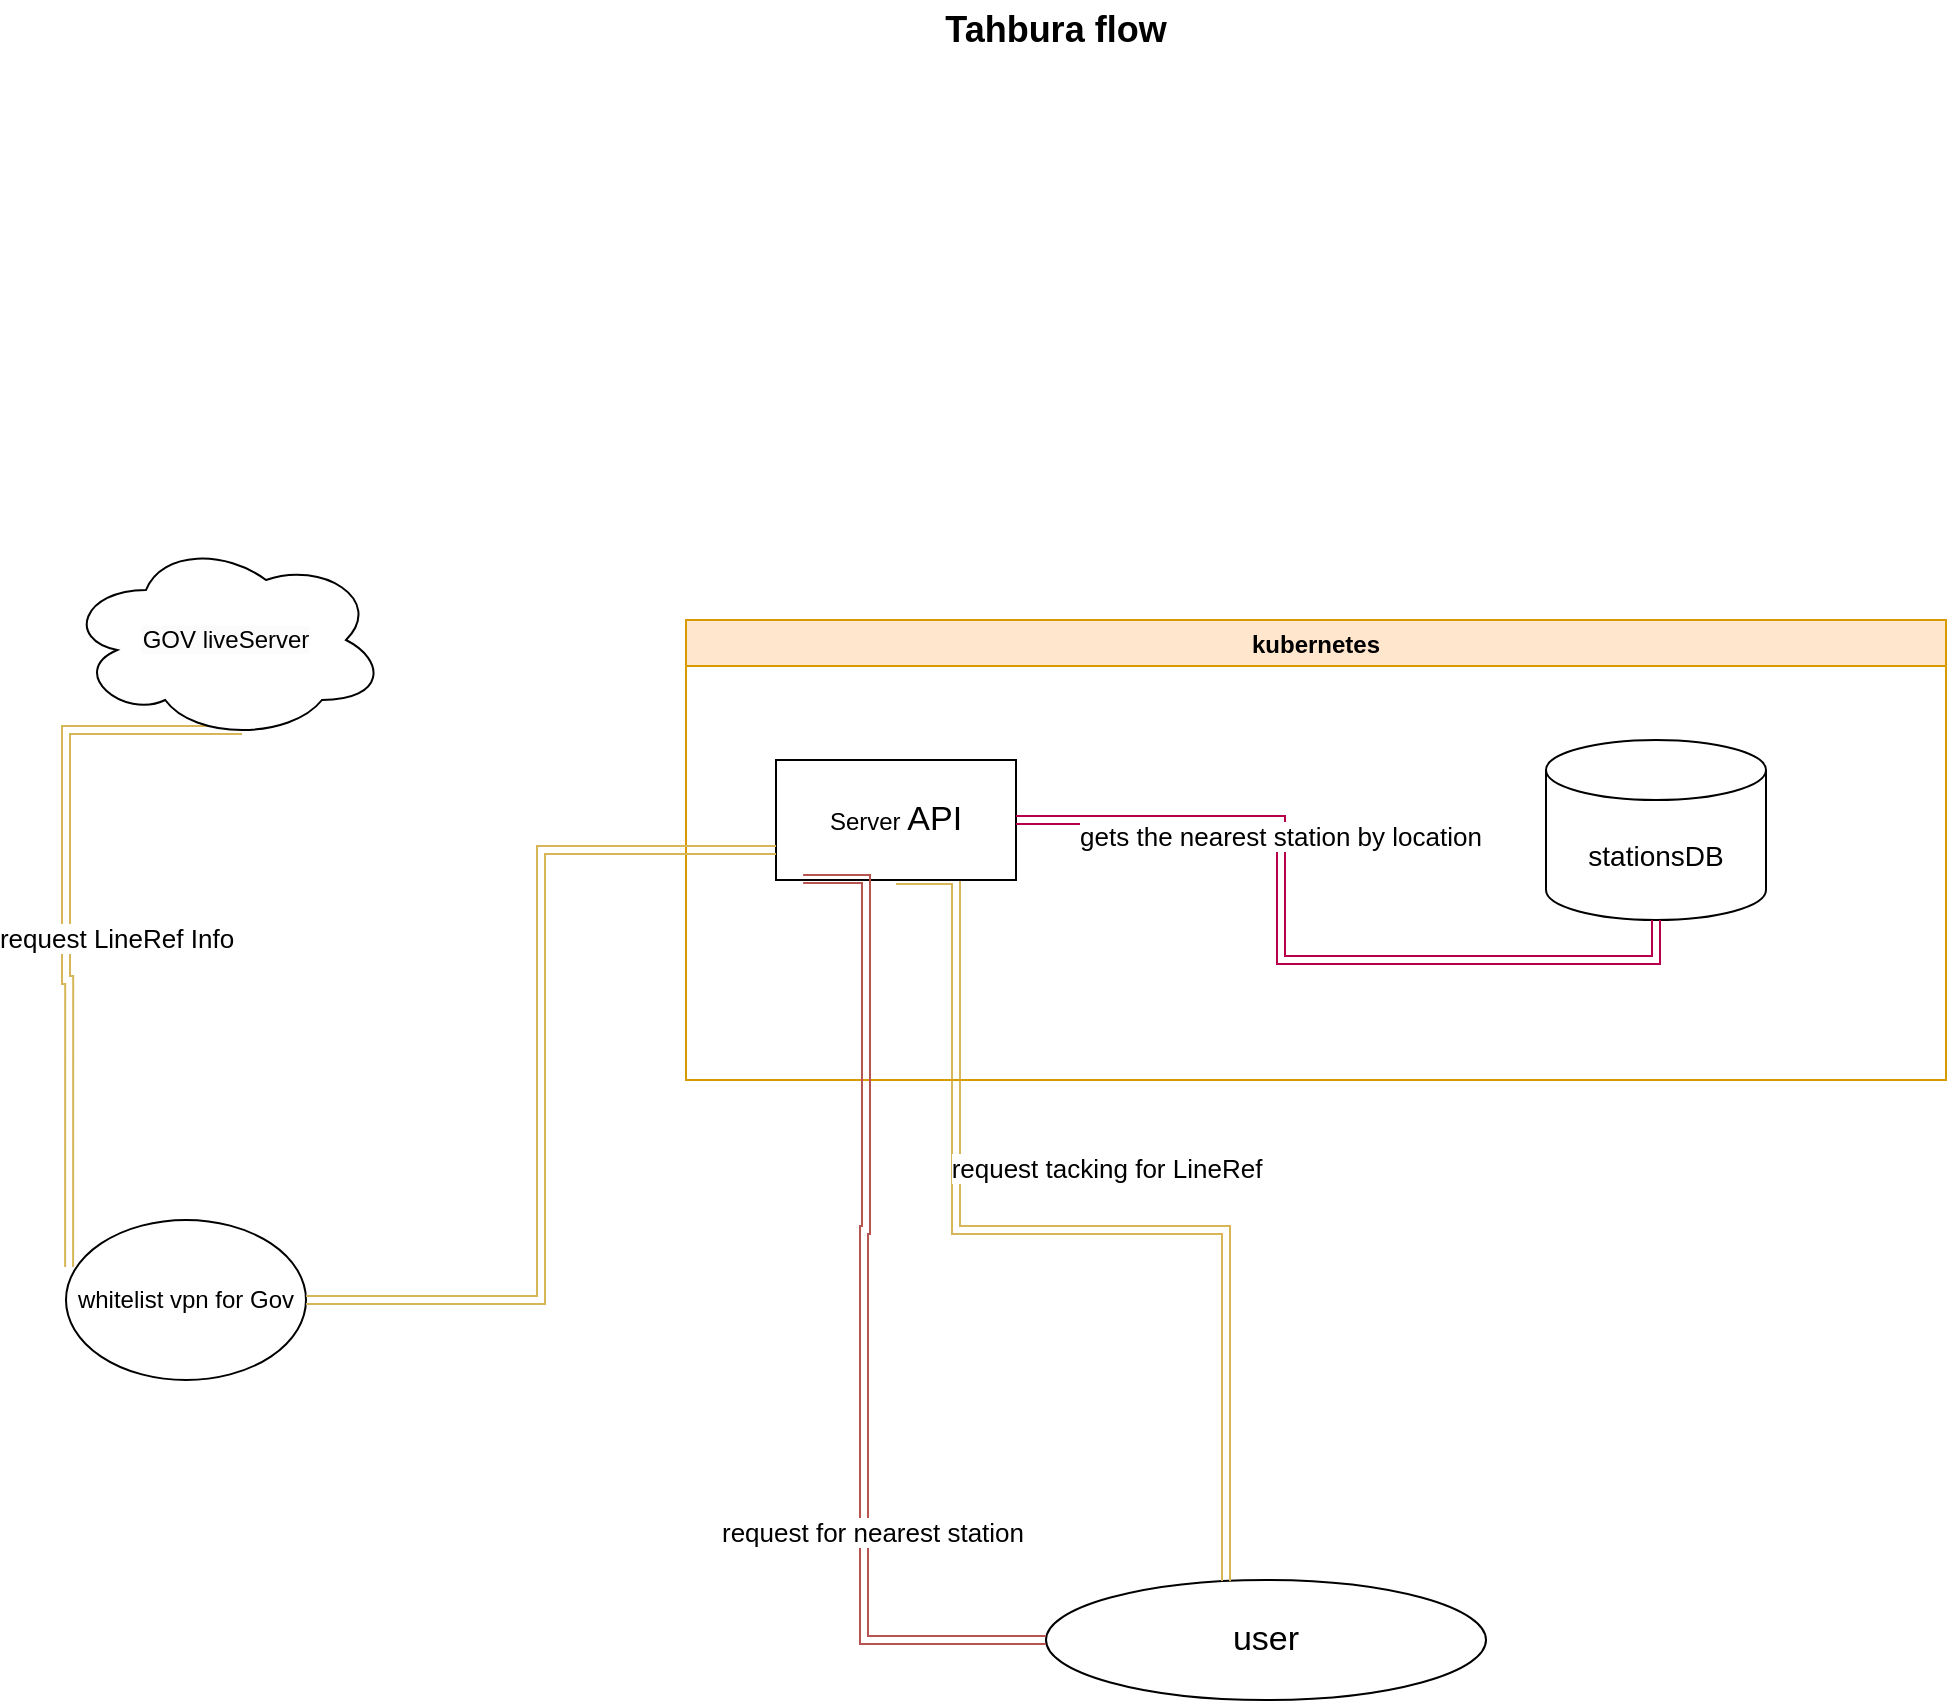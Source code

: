 <mxfile version="22.1.11" type="device">
  <diagram name="Page-1" id="HPwTvvIQz0ysrUD48rti">
    <mxGraphModel dx="1804" dy="500" grid="1" gridSize="10" guides="1" tooltips="1" connect="1" arrows="1" fold="1" page="1" pageScale="1" pageWidth="850" pageHeight="1100" math="0" shadow="0">
      <root>
        <mxCell id="0" />
        <mxCell id="1" parent="0" />
        <mxCell id="78BeBgtR93xhc6kY2Vum-19" style="edgeStyle=orthogonalEdgeStyle;rounded=0;orthogonalLoop=1;jettySize=auto;html=1;shape=link;fillColor=#fff2cc;strokeColor=#d6b656;entryX=0.55;entryY=0.95;entryDx=0;entryDy=0;entryPerimeter=0;exitX=0.013;exitY=0.294;exitDx=0;exitDy=0;exitPerimeter=0;" edge="1" parent="1" source="78BeBgtR93xhc6kY2Vum-32" target="78BeBgtR93xhc6kY2Vum-10">
          <mxGeometry relative="1" as="geometry">
            <mxPoint x="318" y="485" as="sourcePoint" />
            <mxPoint x="108" y="320" as="targetPoint" />
            <Array as="points">
              <mxPoint x="-68" y="500" />
              <mxPoint x="-70" y="500" />
              <mxPoint x="-70" y="375" />
            </Array>
          </mxGeometry>
        </mxCell>
        <mxCell id="78BeBgtR93xhc6kY2Vum-20" value="&lt;font style=&quot;font-size: 13px;&quot;&gt;request LineRef Info&lt;/font&gt;" style="edgeLabel;html=1;align=center;verticalAlign=middle;resizable=0;points=[];" vertex="1" connectable="0" parent="78BeBgtR93xhc6kY2Vum-19">
          <mxGeometry x="-0.07" relative="1" as="geometry">
            <mxPoint x="25" as="offset" />
          </mxGeometry>
        </mxCell>
        <mxCell id="78BeBgtR93xhc6kY2Vum-2" value="&lt;font style=&quot;font-size: 17px;&quot;&gt;user&lt;/font&gt;" style="ellipse;whiteSpace=wrap;html=1;" vertex="1" parent="1">
          <mxGeometry x="420" y="800" width="220" height="60" as="geometry" />
        </mxCell>
        <mxCell id="78BeBgtR93xhc6kY2Vum-10" value="&lt;meta charset=&quot;utf-8&quot;&gt;&lt;span style=&quot;color: rgb(0, 0, 0); font-family: Helvetica; font-size: 12px; font-style: normal; font-variant-ligatures: normal; font-variant-caps: normal; font-weight: 400; letter-spacing: normal; orphans: 2; text-align: center; text-indent: 0px; text-transform: none; widows: 2; word-spacing: 0px; -webkit-text-stroke-width: 0px; background-color: rgb(251, 251, 251); text-decoration-thickness: initial; text-decoration-style: initial; text-decoration-color: initial; float: none; display: inline !important;&quot;&gt;GOV liveServer&lt;/span&gt;" style="ellipse;shape=cloud;whiteSpace=wrap;html=1;" vertex="1" parent="1">
          <mxGeometry x="-70" y="280" width="160" height="100" as="geometry" />
        </mxCell>
        <mxCell id="78BeBgtR93xhc6kY2Vum-17" style="edgeStyle=orthogonalEdgeStyle;rounded=0;orthogonalLoop=1;jettySize=auto;html=1;entryX=0.5;entryY=1;entryDx=0;entryDy=0;shape=link;fillColor=#fff2cc;strokeColor=#d6b656;" edge="1" parent="1" source="78BeBgtR93xhc6kY2Vum-2" target="78BeBgtR93xhc6kY2Vum-27">
          <mxGeometry relative="1" as="geometry">
            <mxPoint x="365" y="540.99" as="targetPoint" />
            <Array as="points">
              <mxPoint x="510" y="625" />
              <mxPoint x="375" y="625" />
            </Array>
          </mxGeometry>
        </mxCell>
        <mxCell id="78BeBgtR93xhc6kY2Vum-18" value="&lt;font style=&quot;font-size: 13px;&quot;&gt;request tacking for LineRef&lt;/font&gt;" style="edgeLabel;html=1;align=center;verticalAlign=middle;resizable=0;points=[];" vertex="1" connectable="0" parent="78BeBgtR93xhc6kY2Vum-17">
          <mxGeometry x="0.352" y="-2" relative="1" as="geometry">
            <mxPoint x="73" y="7" as="offset" />
          </mxGeometry>
        </mxCell>
        <mxCell id="78BeBgtR93xhc6kY2Vum-25" value="&lt;font style=&quot;font-size: 18px;&quot;&gt;&lt;b&gt;Tahbura flow&lt;/b&gt;&lt;/font&gt;" style="text;html=1;strokeColor=none;fillColor=none;align=center;verticalAlign=middle;whiteSpace=wrap;rounded=0;" vertex="1" parent="1">
          <mxGeometry y="10" width="850" height="30" as="geometry" />
        </mxCell>
        <mxCell id="78BeBgtR93xhc6kY2Vum-26" value="kubernetes" style="swimlane;strokeColor=#d79b00;fillColor=#ffe6cc;" vertex="1" parent="1">
          <mxGeometry x="240" y="320" width="630" height="230" as="geometry" />
        </mxCell>
        <mxCell id="78BeBgtR93xhc6kY2Vum-22" value="&lt;font style=&quot;font-size: 14px;&quot;&gt;stationsDB&lt;/font&gt;" style="shape=cylinder3;whiteSpace=wrap;html=1;boundedLbl=1;backgroundOutline=1;size=15;" vertex="1" parent="78BeBgtR93xhc6kY2Vum-26">
          <mxGeometry x="430" y="60" width="110" height="90" as="geometry" />
        </mxCell>
        <mxCell id="78BeBgtR93xhc6kY2Vum-27" value="Server&amp;nbsp;&lt;span style=&quot;border-color: var(--border-color); font-size: 17px; background-color: initial;&quot;&gt;API&lt;/span&gt;" style="rounded=0;whiteSpace=wrap;html=1;" vertex="1" parent="78BeBgtR93xhc6kY2Vum-26">
          <mxGeometry x="45" y="70" width="120" height="60" as="geometry" />
        </mxCell>
        <mxCell id="78BeBgtR93xhc6kY2Vum-14" style="rounded=0;orthogonalLoop=1;jettySize=auto;html=1;strokeColor=#B8004A;endArrow=classic;endFill=1;edgeStyle=orthogonalEdgeStyle;shape=link;entryX=0.5;entryY=1;entryDx=0;entryDy=0;entryPerimeter=0;exitX=1;exitY=0.5;exitDx=0;exitDy=0;" edge="1" parent="78BeBgtR93xhc6kY2Vum-26" source="78BeBgtR93xhc6kY2Vum-27" target="78BeBgtR93xhc6kY2Vum-22">
          <mxGeometry relative="1" as="geometry">
            <mxPoint x="173" y="165" as="sourcePoint" />
            <mxPoint x="473" y="10" as="targetPoint" />
          </mxGeometry>
        </mxCell>
        <mxCell id="78BeBgtR93xhc6kY2Vum-15" value="&lt;font style=&quot;font-size: 13px;&quot;&gt;gets the nearest station by location&lt;/font&gt;" style="edgeLabel;html=1;align=center;verticalAlign=middle;resizable=0;points=[];" vertex="1" connectable="0" parent="78BeBgtR93xhc6kY2Vum-14">
          <mxGeometry x="-0.315" y="-1" relative="1" as="geometry">
            <mxPoint as="offset" />
          </mxGeometry>
        </mxCell>
        <mxCell id="78BeBgtR93xhc6kY2Vum-29" style="edgeStyle=orthogonalEdgeStyle;rounded=0;orthogonalLoop=1;jettySize=auto;html=1;shape=link;fillColor=#f8cecc;strokeColor=#b85450;entryX=0.113;entryY=0.992;entryDx=0;entryDy=0;entryPerimeter=0;" edge="1" parent="1" source="78BeBgtR93xhc6kY2Vum-2" target="78BeBgtR93xhc6kY2Vum-27">
          <mxGeometry relative="1" as="geometry">
            <mxPoint x="330" y="460" as="targetPoint" />
            <Array as="points">
              <mxPoint x="329" y="830" />
              <mxPoint x="329" y="625" />
              <mxPoint x="330" y="625" />
              <mxPoint x="330" y="450" />
            </Array>
          </mxGeometry>
        </mxCell>
        <mxCell id="78BeBgtR93xhc6kY2Vum-30" value="&lt;font style=&quot;font-size: 13px;&quot;&gt;request for nearest station&lt;/font&gt;" style="edgeLabel;html=1;align=center;verticalAlign=middle;resizable=0;points=[];" vertex="1" connectable="0" parent="78BeBgtR93xhc6kY2Vum-29">
          <mxGeometry x="-0.423" y="-4" relative="1" as="geometry">
            <mxPoint as="offset" />
          </mxGeometry>
        </mxCell>
        <mxCell id="78BeBgtR93xhc6kY2Vum-32" value="whitelist vpn for Gov" style="ellipse;whiteSpace=wrap;html=1;" vertex="1" parent="1">
          <mxGeometry x="-70" y="620" width="120" height="80" as="geometry" />
        </mxCell>
        <mxCell id="78BeBgtR93xhc6kY2Vum-33" style="edgeStyle=orthogonalEdgeStyle;rounded=0;orthogonalLoop=1;jettySize=auto;html=1;exitX=0;exitY=0.75;exitDx=0;exitDy=0;entryX=1;entryY=0.5;entryDx=0;entryDy=0;shape=link;fillColor=#fff2cc;strokeColor=#d6b656;" edge="1" parent="1" source="78BeBgtR93xhc6kY2Vum-27" target="78BeBgtR93xhc6kY2Vum-32">
          <mxGeometry relative="1" as="geometry" />
        </mxCell>
      </root>
    </mxGraphModel>
  </diagram>
</mxfile>

